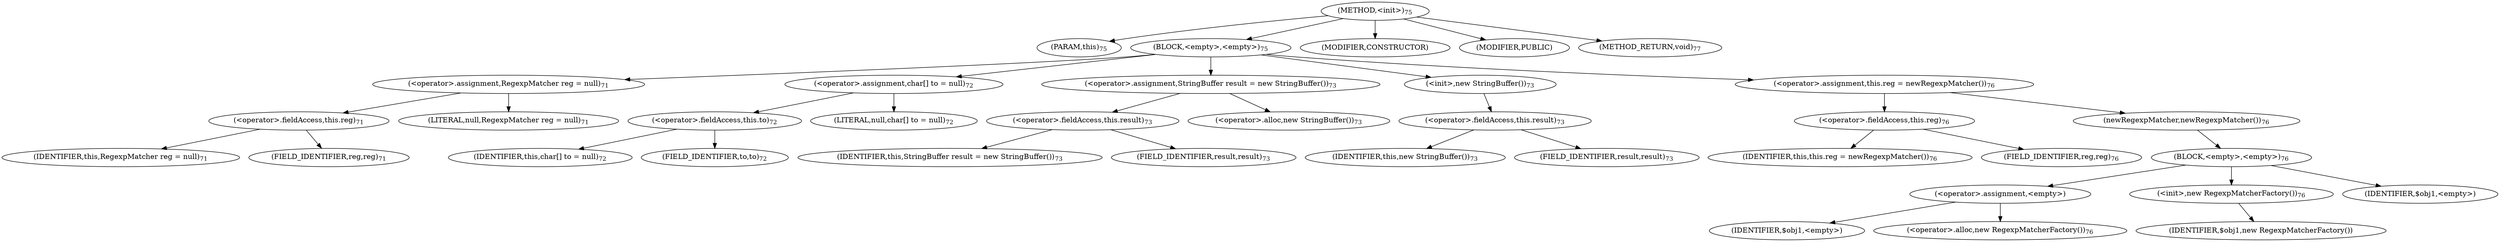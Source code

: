 digraph "&lt;init&gt;" {  
"30" [label = <(METHOD,&lt;init&gt;)<SUB>75</SUB>> ]
"31" [label = <(PARAM,this)<SUB>75</SUB>> ]
"32" [label = <(BLOCK,&lt;empty&gt;,&lt;empty&gt;)<SUB>75</SUB>> ]
"33" [label = <(&lt;operator&gt;.assignment,RegexpMatcher reg = null)<SUB>71</SUB>> ]
"34" [label = <(&lt;operator&gt;.fieldAccess,this.reg)<SUB>71</SUB>> ]
"35" [label = <(IDENTIFIER,this,RegexpMatcher reg = null)<SUB>71</SUB>> ]
"36" [label = <(FIELD_IDENTIFIER,reg,reg)<SUB>71</SUB>> ]
"37" [label = <(LITERAL,null,RegexpMatcher reg = null)<SUB>71</SUB>> ]
"38" [label = <(&lt;operator&gt;.assignment,char[] to = null)<SUB>72</SUB>> ]
"39" [label = <(&lt;operator&gt;.fieldAccess,this.to)<SUB>72</SUB>> ]
"40" [label = <(IDENTIFIER,this,char[] to = null)<SUB>72</SUB>> ]
"41" [label = <(FIELD_IDENTIFIER,to,to)<SUB>72</SUB>> ]
"42" [label = <(LITERAL,null,char[] to = null)<SUB>72</SUB>> ]
"43" [label = <(&lt;operator&gt;.assignment,StringBuffer result = new StringBuffer())<SUB>73</SUB>> ]
"44" [label = <(&lt;operator&gt;.fieldAccess,this.result)<SUB>73</SUB>> ]
"45" [label = <(IDENTIFIER,this,StringBuffer result = new StringBuffer())<SUB>73</SUB>> ]
"46" [label = <(FIELD_IDENTIFIER,result,result)<SUB>73</SUB>> ]
"47" [label = <(&lt;operator&gt;.alloc,new StringBuffer())<SUB>73</SUB>> ]
"48" [label = <(&lt;init&gt;,new StringBuffer())<SUB>73</SUB>> ]
"49" [label = <(&lt;operator&gt;.fieldAccess,this.result)<SUB>73</SUB>> ]
"50" [label = <(IDENTIFIER,this,new StringBuffer())<SUB>73</SUB>> ]
"51" [label = <(FIELD_IDENTIFIER,result,result)<SUB>73</SUB>> ]
"52" [label = <(&lt;operator&gt;.assignment,this.reg = newRegexpMatcher())<SUB>76</SUB>> ]
"53" [label = <(&lt;operator&gt;.fieldAccess,this.reg)<SUB>76</SUB>> ]
"54" [label = <(IDENTIFIER,this,this.reg = newRegexpMatcher())<SUB>76</SUB>> ]
"55" [label = <(FIELD_IDENTIFIER,reg,reg)<SUB>76</SUB>> ]
"56" [label = <(newRegexpMatcher,newRegexpMatcher())<SUB>76</SUB>> ]
"57" [label = <(BLOCK,&lt;empty&gt;,&lt;empty&gt;)<SUB>76</SUB>> ]
"58" [label = <(&lt;operator&gt;.assignment,&lt;empty&gt;)> ]
"59" [label = <(IDENTIFIER,$obj1,&lt;empty&gt;)> ]
"60" [label = <(&lt;operator&gt;.alloc,new RegexpMatcherFactory())<SUB>76</SUB>> ]
"61" [label = <(&lt;init&gt;,new RegexpMatcherFactory())<SUB>76</SUB>> ]
"62" [label = <(IDENTIFIER,$obj1,new RegexpMatcherFactory())> ]
"63" [label = <(IDENTIFIER,$obj1,&lt;empty&gt;)> ]
"64" [label = <(MODIFIER,CONSTRUCTOR)> ]
"65" [label = <(MODIFIER,PUBLIC)> ]
"66" [label = <(METHOD_RETURN,void)<SUB>77</SUB>> ]
  "30" -> "31" 
  "30" -> "32" 
  "30" -> "64" 
  "30" -> "65" 
  "30" -> "66" 
  "32" -> "33" 
  "32" -> "38" 
  "32" -> "43" 
  "32" -> "48" 
  "32" -> "52" 
  "33" -> "34" 
  "33" -> "37" 
  "34" -> "35" 
  "34" -> "36" 
  "38" -> "39" 
  "38" -> "42" 
  "39" -> "40" 
  "39" -> "41" 
  "43" -> "44" 
  "43" -> "47" 
  "44" -> "45" 
  "44" -> "46" 
  "48" -> "49" 
  "49" -> "50" 
  "49" -> "51" 
  "52" -> "53" 
  "52" -> "56" 
  "53" -> "54" 
  "53" -> "55" 
  "56" -> "57" 
  "57" -> "58" 
  "57" -> "61" 
  "57" -> "63" 
  "58" -> "59" 
  "58" -> "60" 
  "61" -> "62" 
}
